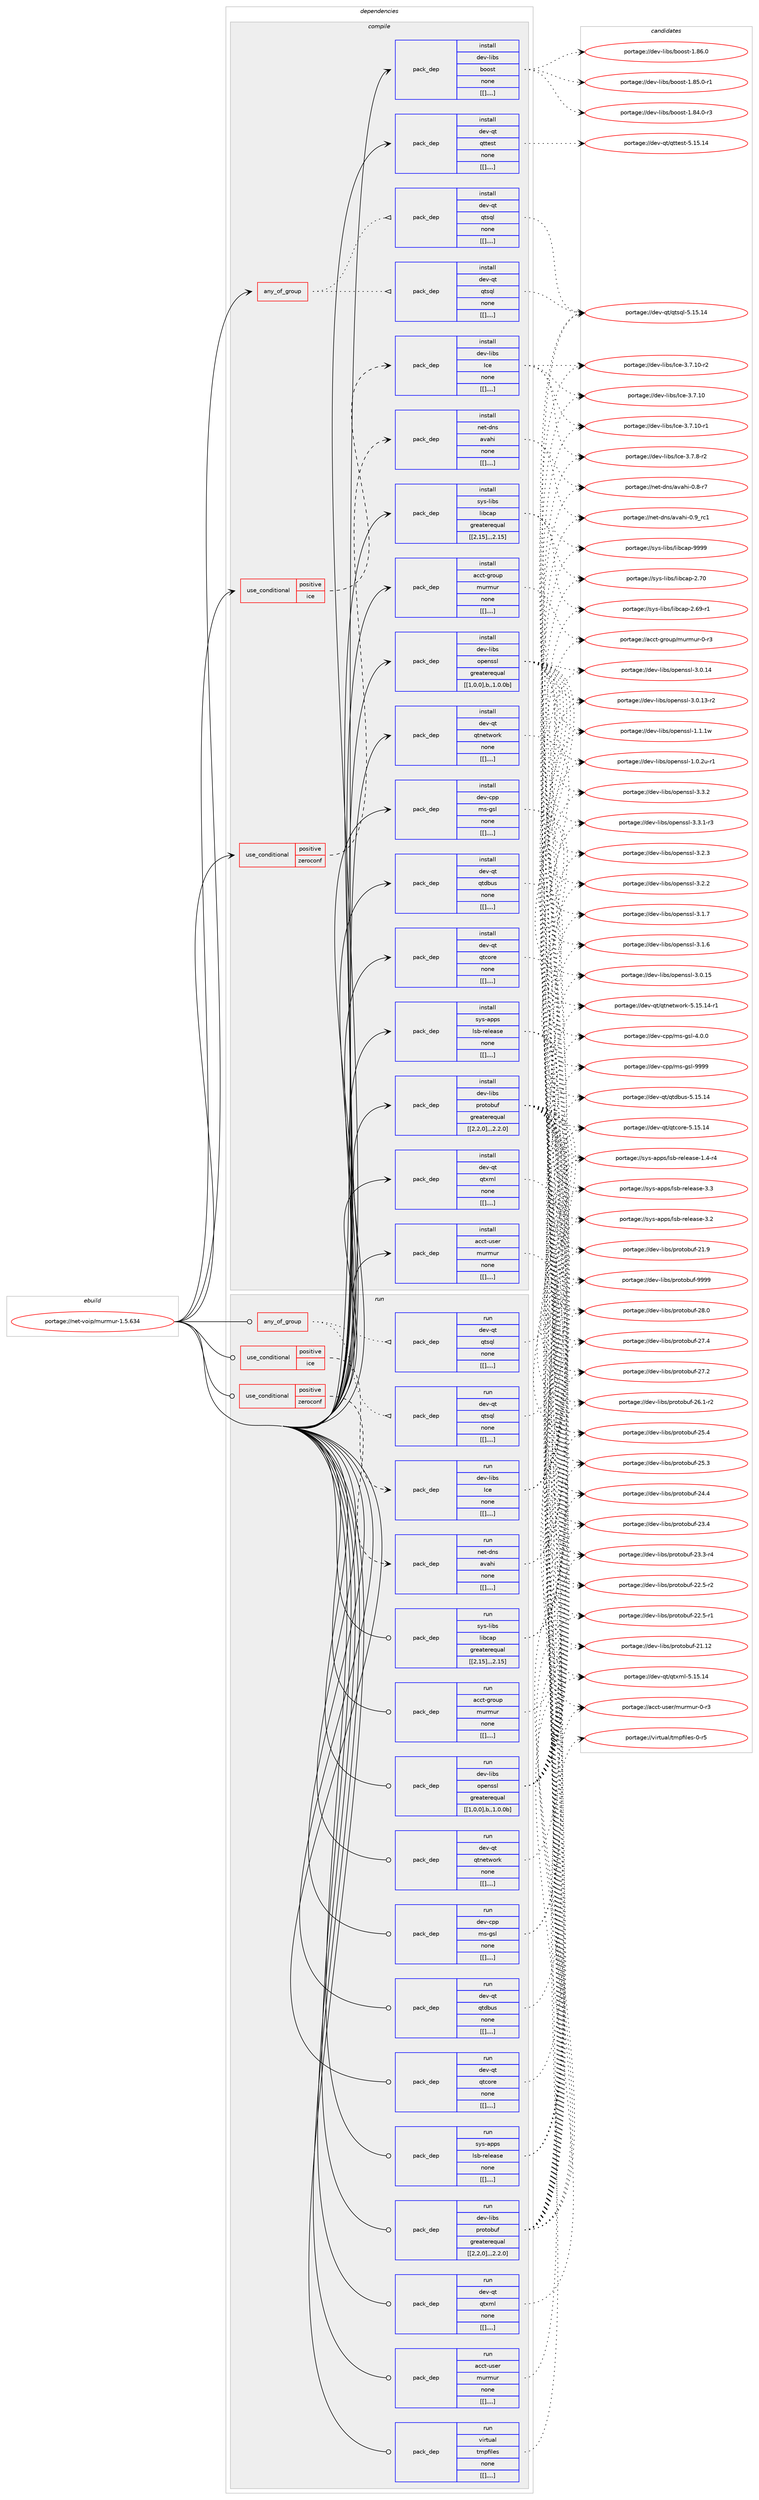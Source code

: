 digraph prolog {

# *************
# Graph options
# *************

newrank=true;
concentrate=true;
compound=true;
graph [rankdir=LR,fontname=Helvetica,fontsize=10,ranksep=1.5];#, ranksep=2.5, nodesep=0.2];
edge  [arrowhead=vee];
node  [fontname=Helvetica,fontsize=10];

# **********
# The ebuild
# **********

subgraph cluster_leftcol {
color=gray;
label=<<i>ebuild</i>>;
id [label="portage://net-voip/murmur-1.5.634", color=red, width=4, href="../net-voip/murmur-1.5.634.svg"];
}

# ****************
# The dependencies
# ****************

subgraph cluster_midcol {
color=gray;
label=<<i>dependencies</i>>;
subgraph cluster_compile {
fillcolor="#eeeeee";
style=filled;
label=<<i>compile</i>>;
subgraph any2627 {
dependency395162 [label=<<TABLE BORDER="0" CELLBORDER="1" CELLSPACING="0" CELLPADDING="4"><TR><TD CELLPADDING="10">any_of_group</TD></TR></TABLE>>, shape=none, color=red];subgraph pack286910 {
dependency395163 [label=<<TABLE BORDER="0" CELLBORDER="1" CELLSPACING="0" CELLPADDING="4" WIDTH="220"><TR><TD ROWSPAN="6" CELLPADDING="30">pack_dep</TD></TR><TR><TD WIDTH="110">install</TD></TR><TR><TD>dev-qt</TD></TR><TR><TD>qtsql</TD></TR><TR><TD>none</TD></TR><TR><TD>[[],,,,]</TD></TR></TABLE>>, shape=none, color=blue];
}
dependency395162:e -> dependency395163:w [weight=20,style="dotted",arrowhead="oinv"];
subgraph pack286911 {
dependency395164 [label=<<TABLE BORDER="0" CELLBORDER="1" CELLSPACING="0" CELLPADDING="4" WIDTH="220"><TR><TD ROWSPAN="6" CELLPADDING="30">pack_dep</TD></TR><TR><TD WIDTH="110">install</TD></TR><TR><TD>dev-qt</TD></TR><TR><TD>qtsql</TD></TR><TR><TD>none</TD></TR><TR><TD>[[],,,,]</TD></TR></TABLE>>, shape=none, color=blue];
}
dependency395162:e -> dependency395164:w [weight=20,style="dotted",arrowhead="oinv"];
}
id:e -> dependency395162:w [weight=20,style="solid",arrowhead="vee"];
subgraph cond105436 {
dependency395165 [label=<<TABLE BORDER="0" CELLBORDER="1" CELLSPACING="0" CELLPADDING="4"><TR><TD ROWSPAN="3" CELLPADDING="10">use_conditional</TD></TR><TR><TD>positive</TD></TR><TR><TD>ice</TD></TR></TABLE>>, shape=none, color=red];
subgraph pack286912 {
dependency395166 [label=<<TABLE BORDER="0" CELLBORDER="1" CELLSPACING="0" CELLPADDING="4" WIDTH="220"><TR><TD ROWSPAN="6" CELLPADDING="30">pack_dep</TD></TR><TR><TD WIDTH="110">install</TD></TR><TR><TD>dev-libs</TD></TR><TR><TD>Ice</TD></TR><TR><TD>none</TD></TR><TR><TD>[[],,,,]</TD></TR></TABLE>>, shape=none, color=blue];
}
dependency395165:e -> dependency395166:w [weight=20,style="dashed",arrowhead="vee"];
}
id:e -> dependency395165:w [weight=20,style="solid",arrowhead="vee"];
subgraph cond105437 {
dependency395167 [label=<<TABLE BORDER="0" CELLBORDER="1" CELLSPACING="0" CELLPADDING="4"><TR><TD ROWSPAN="3" CELLPADDING="10">use_conditional</TD></TR><TR><TD>positive</TD></TR><TR><TD>zeroconf</TD></TR></TABLE>>, shape=none, color=red];
subgraph pack286913 {
dependency395168 [label=<<TABLE BORDER="0" CELLBORDER="1" CELLSPACING="0" CELLPADDING="4" WIDTH="220"><TR><TD ROWSPAN="6" CELLPADDING="30">pack_dep</TD></TR><TR><TD WIDTH="110">install</TD></TR><TR><TD>net-dns</TD></TR><TR><TD>avahi</TD></TR><TR><TD>none</TD></TR><TR><TD>[[],,,,]</TD></TR></TABLE>>, shape=none, color=blue];
}
dependency395167:e -> dependency395168:w [weight=20,style="dashed",arrowhead="vee"];
}
id:e -> dependency395167:w [weight=20,style="solid",arrowhead="vee"];
subgraph pack286914 {
dependency395169 [label=<<TABLE BORDER="0" CELLBORDER="1" CELLSPACING="0" CELLPADDING="4" WIDTH="220"><TR><TD ROWSPAN="6" CELLPADDING="30">pack_dep</TD></TR><TR><TD WIDTH="110">install</TD></TR><TR><TD>acct-group</TD></TR><TR><TD>murmur</TD></TR><TR><TD>none</TD></TR><TR><TD>[[],,,,]</TD></TR></TABLE>>, shape=none, color=blue];
}
id:e -> dependency395169:w [weight=20,style="solid",arrowhead="vee"];
subgraph pack286915 {
dependency395170 [label=<<TABLE BORDER="0" CELLBORDER="1" CELLSPACING="0" CELLPADDING="4" WIDTH="220"><TR><TD ROWSPAN="6" CELLPADDING="30">pack_dep</TD></TR><TR><TD WIDTH="110">install</TD></TR><TR><TD>acct-user</TD></TR><TR><TD>murmur</TD></TR><TR><TD>none</TD></TR><TR><TD>[[],,,,]</TD></TR></TABLE>>, shape=none, color=blue];
}
id:e -> dependency395170:w [weight=20,style="solid",arrowhead="vee"];
subgraph pack286916 {
dependency395171 [label=<<TABLE BORDER="0" CELLBORDER="1" CELLSPACING="0" CELLPADDING="4" WIDTH="220"><TR><TD ROWSPAN="6" CELLPADDING="30">pack_dep</TD></TR><TR><TD WIDTH="110">install</TD></TR><TR><TD>dev-cpp</TD></TR><TR><TD>ms-gsl</TD></TR><TR><TD>none</TD></TR><TR><TD>[[],,,,]</TD></TR></TABLE>>, shape=none, color=blue];
}
id:e -> dependency395171:w [weight=20,style="solid",arrowhead="vee"];
subgraph pack286917 {
dependency395172 [label=<<TABLE BORDER="0" CELLBORDER="1" CELLSPACING="0" CELLPADDING="4" WIDTH="220"><TR><TD ROWSPAN="6" CELLPADDING="30">pack_dep</TD></TR><TR><TD WIDTH="110">install</TD></TR><TR><TD>dev-libs</TD></TR><TR><TD>boost</TD></TR><TR><TD>none</TD></TR><TR><TD>[[],,,,]</TD></TR></TABLE>>, shape=none, color=blue];
}
id:e -> dependency395172:w [weight=20,style="solid",arrowhead="vee"];
subgraph pack286918 {
dependency395173 [label=<<TABLE BORDER="0" CELLBORDER="1" CELLSPACING="0" CELLPADDING="4" WIDTH="220"><TR><TD ROWSPAN="6" CELLPADDING="30">pack_dep</TD></TR><TR><TD WIDTH="110">install</TD></TR><TR><TD>dev-libs</TD></TR><TR><TD>openssl</TD></TR><TR><TD>greaterequal</TD></TR><TR><TD>[[1,0,0],b,,1.0.0b]</TD></TR></TABLE>>, shape=none, color=blue];
}
id:e -> dependency395173:w [weight=20,style="solid",arrowhead="vee"];
subgraph pack286919 {
dependency395174 [label=<<TABLE BORDER="0" CELLBORDER="1" CELLSPACING="0" CELLPADDING="4" WIDTH="220"><TR><TD ROWSPAN="6" CELLPADDING="30">pack_dep</TD></TR><TR><TD WIDTH="110">install</TD></TR><TR><TD>dev-libs</TD></TR><TR><TD>protobuf</TD></TR><TR><TD>greaterequal</TD></TR><TR><TD>[[2,2,0],,,2.2.0]</TD></TR></TABLE>>, shape=none, color=blue];
}
id:e -> dependency395174:w [weight=20,style="solid",arrowhead="vee"];
subgraph pack286920 {
dependency395175 [label=<<TABLE BORDER="0" CELLBORDER="1" CELLSPACING="0" CELLPADDING="4" WIDTH="220"><TR><TD ROWSPAN="6" CELLPADDING="30">pack_dep</TD></TR><TR><TD WIDTH="110">install</TD></TR><TR><TD>dev-qt</TD></TR><TR><TD>qtcore</TD></TR><TR><TD>none</TD></TR><TR><TD>[[],,,,]</TD></TR></TABLE>>, shape=none, color=blue];
}
id:e -> dependency395175:w [weight=20,style="solid",arrowhead="vee"];
subgraph pack286921 {
dependency395176 [label=<<TABLE BORDER="0" CELLBORDER="1" CELLSPACING="0" CELLPADDING="4" WIDTH="220"><TR><TD ROWSPAN="6" CELLPADDING="30">pack_dep</TD></TR><TR><TD WIDTH="110">install</TD></TR><TR><TD>dev-qt</TD></TR><TR><TD>qtdbus</TD></TR><TR><TD>none</TD></TR><TR><TD>[[],,,,]</TD></TR></TABLE>>, shape=none, color=blue];
}
id:e -> dependency395176:w [weight=20,style="solid",arrowhead="vee"];
subgraph pack286922 {
dependency395177 [label=<<TABLE BORDER="0" CELLBORDER="1" CELLSPACING="0" CELLPADDING="4" WIDTH="220"><TR><TD ROWSPAN="6" CELLPADDING="30">pack_dep</TD></TR><TR><TD WIDTH="110">install</TD></TR><TR><TD>dev-qt</TD></TR><TR><TD>qtnetwork</TD></TR><TR><TD>none</TD></TR><TR><TD>[[],,,,]</TD></TR></TABLE>>, shape=none, color=blue];
}
id:e -> dependency395177:w [weight=20,style="solid",arrowhead="vee"];
subgraph pack286923 {
dependency395178 [label=<<TABLE BORDER="0" CELLBORDER="1" CELLSPACING="0" CELLPADDING="4" WIDTH="220"><TR><TD ROWSPAN="6" CELLPADDING="30">pack_dep</TD></TR><TR><TD WIDTH="110">install</TD></TR><TR><TD>dev-qt</TD></TR><TR><TD>qttest</TD></TR><TR><TD>none</TD></TR><TR><TD>[[],,,,]</TD></TR></TABLE>>, shape=none, color=blue];
}
id:e -> dependency395178:w [weight=20,style="solid",arrowhead="vee"];
subgraph pack286924 {
dependency395179 [label=<<TABLE BORDER="0" CELLBORDER="1" CELLSPACING="0" CELLPADDING="4" WIDTH="220"><TR><TD ROWSPAN="6" CELLPADDING="30">pack_dep</TD></TR><TR><TD WIDTH="110">install</TD></TR><TR><TD>dev-qt</TD></TR><TR><TD>qtxml</TD></TR><TR><TD>none</TD></TR><TR><TD>[[],,,,]</TD></TR></TABLE>>, shape=none, color=blue];
}
id:e -> dependency395179:w [weight=20,style="solid",arrowhead="vee"];
subgraph pack286925 {
dependency395180 [label=<<TABLE BORDER="0" CELLBORDER="1" CELLSPACING="0" CELLPADDING="4" WIDTH="220"><TR><TD ROWSPAN="6" CELLPADDING="30">pack_dep</TD></TR><TR><TD WIDTH="110">install</TD></TR><TR><TD>sys-apps</TD></TR><TR><TD>lsb-release</TD></TR><TR><TD>none</TD></TR><TR><TD>[[],,,,]</TD></TR></TABLE>>, shape=none, color=blue];
}
id:e -> dependency395180:w [weight=20,style="solid",arrowhead="vee"];
subgraph pack286926 {
dependency395181 [label=<<TABLE BORDER="0" CELLBORDER="1" CELLSPACING="0" CELLPADDING="4" WIDTH="220"><TR><TD ROWSPAN="6" CELLPADDING="30">pack_dep</TD></TR><TR><TD WIDTH="110">install</TD></TR><TR><TD>sys-libs</TD></TR><TR><TD>libcap</TD></TR><TR><TD>greaterequal</TD></TR><TR><TD>[[2,15],,,2.15]</TD></TR></TABLE>>, shape=none, color=blue];
}
id:e -> dependency395181:w [weight=20,style="solid",arrowhead="vee"];
}
subgraph cluster_compileandrun {
fillcolor="#eeeeee";
style=filled;
label=<<i>compile and run</i>>;
}
subgraph cluster_run {
fillcolor="#eeeeee";
style=filled;
label=<<i>run</i>>;
subgraph any2628 {
dependency395182 [label=<<TABLE BORDER="0" CELLBORDER="1" CELLSPACING="0" CELLPADDING="4"><TR><TD CELLPADDING="10">any_of_group</TD></TR></TABLE>>, shape=none, color=red];subgraph pack286927 {
dependency395183 [label=<<TABLE BORDER="0" CELLBORDER="1" CELLSPACING="0" CELLPADDING="4" WIDTH="220"><TR><TD ROWSPAN="6" CELLPADDING="30">pack_dep</TD></TR><TR><TD WIDTH="110">run</TD></TR><TR><TD>dev-qt</TD></TR><TR><TD>qtsql</TD></TR><TR><TD>none</TD></TR><TR><TD>[[],,,,]</TD></TR></TABLE>>, shape=none, color=blue];
}
dependency395182:e -> dependency395183:w [weight=20,style="dotted",arrowhead="oinv"];
subgraph pack286928 {
dependency395184 [label=<<TABLE BORDER="0" CELLBORDER="1" CELLSPACING="0" CELLPADDING="4" WIDTH="220"><TR><TD ROWSPAN="6" CELLPADDING="30">pack_dep</TD></TR><TR><TD WIDTH="110">run</TD></TR><TR><TD>dev-qt</TD></TR><TR><TD>qtsql</TD></TR><TR><TD>none</TD></TR><TR><TD>[[],,,,]</TD></TR></TABLE>>, shape=none, color=blue];
}
dependency395182:e -> dependency395184:w [weight=20,style="dotted",arrowhead="oinv"];
}
id:e -> dependency395182:w [weight=20,style="solid",arrowhead="odot"];
subgraph cond105438 {
dependency395185 [label=<<TABLE BORDER="0" CELLBORDER="1" CELLSPACING="0" CELLPADDING="4"><TR><TD ROWSPAN="3" CELLPADDING="10">use_conditional</TD></TR><TR><TD>positive</TD></TR><TR><TD>ice</TD></TR></TABLE>>, shape=none, color=red];
subgraph pack286929 {
dependency395186 [label=<<TABLE BORDER="0" CELLBORDER="1" CELLSPACING="0" CELLPADDING="4" WIDTH="220"><TR><TD ROWSPAN="6" CELLPADDING="30">pack_dep</TD></TR><TR><TD WIDTH="110">run</TD></TR><TR><TD>dev-libs</TD></TR><TR><TD>Ice</TD></TR><TR><TD>none</TD></TR><TR><TD>[[],,,,]</TD></TR></TABLE>>, shape=none, color=blue];
}
dependency395185:e -> dependency395186:w [weight=20,style="dashed",arrowhead="vee"];
}
id:e -> dependency395185:w [weight=20,style="solid",arrowhead="odot"];
subgraph cond105439 {
dependency395187 [label=<<TABLE BORDER="0" CELLBORDER="1" CELLSPACING="0" CELLPADDING="4"><TR><TD ROWSPAN="3" CELLPADDING="10">use_conditional</TD></TR><TR><TD>positive</TD></TR><TR><TD>zeroconf</TD></TR></TABLE>>, shape=none, color=red];
subgraph pack286930 {
dependency395188 [label=<<TABLE BORDER="0" CELLBORDER="1" CELLSPACING="0" CELLPADDING="4" WIDTH="220"><TR><TD ROWSPAN="6" CELLPADDING="30">pack_dep</TD></TR><TR><TD WIDTH="110">run</TD></TR><TR><TD>net-dns</TD></TR><TR><TD>avahi</TD></TR><TR><TD>none</TD></TR><TR><TD>[[],,,,]</TD></TR></TABLE>>, shape=none, color=blue];
}
dependency395187:e -> dependency395188:w [weight=20,style="dashed",arrowhead="vee"];
}
id:e -> dependency395187:w [weight=20,style="solid",arrowhead="odot"];
subgraph pack286931 {
dependency395189 [label=<<TABLE BORDER="0" CELLBORDER="1" CELLSPACING="0" CELLPADDING="4" WIDTH="220"><TR><TD ROWSPAN="6" CELLPADDING="30">pack_dep</TD></TR><TR><TD WIDTH="110">run</TD></TR><TR><TD>acct-group</TD></TR><TR><TD>murmur</TD></TR><TR><TD>none</TD></TR><TR><TD>[[],,,,]</TD></TR></TABLE>>, shape=none, color=blue];
}
id:e -> dependency395189:w [weight=20,style="solid",arrowhead="odot"];
subgraph pack286932 {
dependency395190 [label=<<TABLE BORDER="0" CELLBORDER="1" CELLSPACING="0" CELLPADDING="4" WIDTH="220"><TR><TD ROWSPAN="6" CELLPADDING="30">pack_dep</TD></TR><TR><TD WIDTH="110">run</TD></TR><TR><TD>acct-user</TD></TR><TR><TD>murmur</TD></TR><TR><TD>none</TD></TR><TR><TD>[[],,,,]</TD></TR></TABLE>>, shape=none, color=blue];
}
id:e -> dependency395190:w [weight=20,style="solid",arrowhead="odot"];
subgraph pack286933 {
dependency395191 [label=<<TABLE BORDER="0" CELLBORDER="1" CELLSPACING="0" CELLPADDING="4" WIDTH="220"><TR><TD ROWSPAN="6" CELLPADDING="30">pack_dep</TD></TR><TR><TD WIDTH="110">run</TD></TR><TR><TD>dev-cpp</TD></TR><TR><TD>ms-gsl</TD></TR><TR><TD>none</TD></TR><TR><TD>[[],,,,]</TD></TR></TABLE>>, shape=none, color=blue];
}
id:e -> dependency395191:w [weight=20,style="solid",arrowhead="odot"];
subgraph pack286934 {
dependency395192 [label=<<TABLE BORDER="0" CELLBORDER="1" CELLSPACING="0" CELLPADDING="4" WIDTH="220"><TR><TD ROWSPAN="6" CELLPADDING="30">pack_dep</TD></TR><TR><TD WIDTH="110">run</TD></TR><TR><TD>dev-libs</TD></TR><TR><TD>openssl</TD></TR><TR><TD>greaterequal</TD></TR><TR><TD>[[1,0,0],b,,1.0.0b]</TD></TR></TABLE>>, shape=none, color=blue];
}
id:e -> dependency395192:w [weight=20,style="solid",arrowhead="odot"];
subgraph pack286935 {
dependency395193 [label=<<TABLE BORDER="0" CELLBORDER="1" CELLSPACING="0" CELLPADDING="4" WIDTH="220"><TR><TD ROWSPAN="6" CELLPADDING="30">pack_dep</TD></TR><TR><TD WIDTH="110">run</TD></TR><TR><TD>dev-libs</TD></TR><TR><TD>protobuf</TD></TR><TR><TD>greaterequal</TD></TR><TR><TD>[[2,2,0],,,2.2.0]</TD></TR></TABLE>>, shape=none, color=blue];
}
id:e -> dependency395193:w [weight=20,style="solid",arrowhead="odot"];
subgraph pack286936 {
dependency395194 [label=<<TABLE BORDER="0" CELLBORDER="1" CELLSPACING="0" CELLPADDING="4" WIDTH="220"><TR><TD ROWSPAN="6" CELLPADDING="30">pack_dep</TD></TR><TR><TD WIDTH="110">run</TD></TR><TR><TD>dev-qt</TD></TR><TR><TD>qtcore</TD></TR><TR><TD>none</TD></TR><TR><TD>[[],,,,]</TD></TR></TABLE>>, shape=none, color=blue];
}
id:e -> dependency395194:w [weight=20,style="solid",arrowhead="odot"];
subgraph pack286937 {
dependency395195 [label=<<TABLE BORDER="0" CELLBORDER="1" CELLSPACING="0" CELLPADDING="4" WIDTH="220"><TR><TD ROWSPAN="6" CELLPADDING="30">pack_dep</TD></TR><TR><TD WIDTH="110">run</TD></TR><TR><TD>dev-qt</TD></TR><TR><TD>qtdbus</TD></TR><TR><TD>none</TD></TR><TR><TD>[[],,,,]</TD></TR></TABLE>>, shape=none, color=blue];
}
id:e -> dependency395195:w [weight=20,style="solid",arrowhead="odot"];
subgraph pack286938 {
dependency395196 [label=<<TABLE BORDER="0" CELLBORDER="1" CELLSPACING="0" CELLPADDING="4" WIDTH="220"><TR><TD ROWSPAN="6" CELLPADDING="30">pack_dep</TD></TR><TR><TD WIDTH="110">run</TD></TR><TR><TD>dev-qt</TD></TR><TR><TD>qtnetwork</TD></TR><TR><TD>none</TD></TR><TR><TD>[[],,,,]</TD></TR></TABLE>>, shape=none, color=blue];
}
id:e -> dependency395196:w [weight=20,style="solid",arrowhead="odot"];
subgraph pack286939 {
dependency395197 [label=<<TABLE BORDER="0" CELLBORDER="1" CELLSPACING="0" CELLPADDING="4" WIDTH="220"><TR><TD ROWSPAN="6" CELLPADDING="30">pack_dep</TD></TR><TR><TD WIDTH="110">run</TD></TR><TR><TD>dev-qt</TD></TR><TR><TD>qtxml</TD></TR><TR><TD>none</TD></TR><TR><TD>[[],,,,]</TD></TR></TABLE>>, shape=none, color=blue];
}
id:e -> dependency395197:w [weight=20,style="solid",arrowhead="odot"];
subgraph pack286940 {
dependency395198 [label=<<TABLE BORDER="0" CELLBORDER="1" CELLSPACING="0" CELLPADDING="4" WIDTH="220"><TR><TD ROWSPAN="6" CELLPADDING="30">pack_dep</TD></TR><TR><TD WIDTH="110">run</TD></TR><TR><TD>sys-apps</TD></TR><TR><TD>lsb-release</TD></TR><TR><TD>none</TD></TR><TR><TD>[[],,,,]</TD></TR></TABLE>>, shape=none, color=blue];
}
id:e -> dependency395198:w [weight=20,style="solid",arrowhead="odot"];
subgraph pack286941 {
dependency395199 [label=<<TABLE BORDER="0" CELLBORDER="1" CELLSPACING="0" CELLPADDING="4" WIDTH="220"><TR><TD ROWSPAN="6" CELLPADDING="30">pack_dep</TD></TR><TR><TD WIDTH="110">run</TD></TR><TR><TD>sys-libs</TD></TR><TR><TD>libcap</TD></TR><TR><TD>greaterequal</TD></TR><TR><TD>[[2,15],,,2.15]</TD></TR></TABLE>>, shape=none, color=blue];
}
id:e -> dependency395199:w [weight=20,style="solid",arrowhead="odot"];
subgraph pack286942 {
dependency395200 [label=<<TABLE BORDER="0" CELLBORDER="1" CELLSPACING="0" CELLPADDING="4" WIDTH="220"><TR><TD ROWSPAN="6" CELLPADDING="30">pack_dep</TD></TR><TR><TD WIDTH="110">run</TD></TR><TR><TD>virtual</TD></TR><TR><TD>tmpfiles</TD></TR><TR><TD>none</TD></TR><TR><TD>[[],,,,]</TD></TR></TABLE>>, shape=none, color=blue];
}
id:e -> dependency395200:w [weight=20,style="solid",arrowhead="odot"];
}
}

# **************
# The candidates
# **************

subgraph cluster_choices {
rank=same;
color=gray;
label=<<i>candidates</i>>;

subgraph choice286910 {
color=black;
nodesep=1;
choice10010111845113116471131161151131084553464953464952 [label="portage://dev-qt/qtsql-5.15.14", color=red, width=4,href="../dev-qt/qtsql-5.15.14.svg"];
dependency395163:e -> choice10010111845113116471131161151131084553464953464952:w [style=dotted,weight="100"];
}
subgraph choice286911 {
color=black;
nodesep=1;
choice10010111845113116471131161151131084553464953464952 [label="portage://dev-qt/qtsql-5.15.14", color=red, width=4,href="../dev-qt/qtsql-5.15.14.svg"];
dependency395164:e -> choice10010111845113116471131161151131084553464953464952:w [style=dotted,weight="100"];
}
subgraph choice286912 {
color=black;
nodesep=1;
choice1001011184510810598115477399101455146554649484511450 [label="portage://dev-libs/Ice-3.7.10-r2", color=red, width=4,href="../dev-libs/Ice-3.7.10-r2.svg"];
choice1001011184510810598115477399101455146554649484511449 [label="portage://dev-libs/Ice-3.7.10-r1", color=red, width=4,href="../dev-libs/Ice-3.7.10-r1.svg"];
choice100101118451081059811547739910145514655464948 [label="portage://dev-libs/Ice-3.7.10", color=red, width=4,href="../dev-libs/Ice-3.7.10.svg"];
choice10010111845108105981154773991014551465546564511450 [label="portage://dev-libs/Ice-3.7.8-r2", color=red, width=4,href="../dev-libs/Ice-3.7.8-r2.svg"];
dependency395166:e -> choice1001011184510810598115477399101455146554649484511450:w [style=dotted,weight="100"];
dependency395166:e -> choice1001011184510810598115477399101455146554649484511449:w [style=dotted,weight="100"];
dependency395166:e -> choice100101118451081059811547739910145514655464948:w [style=dotted,weight="100"];
dependency395166:e -> choice10010111845108105981154773991014551465546564511450:w [style=dotted,weight="100"];
}
subgraph choice286913 {
color=black;
nodesep=1;
choice1101011164510011011547971189710410545484657951149949 [label="portage://net-dns/avahi-0.9_rc1", color=red, width=4,href="../net-dns/avahi-0.9_rc1.svg"];
choice11010111645100110115479711897104105454846564511455 [label="portage://net-dns/avahi-0.8-r7", color=red, width=4,href="../net-dns/avahi-0.8-r7.svg"];
dependency395168:e -> choice1101011164510011011547971189710410545484657951149949:w [style=dotted,weight="100"];
dependency395168:e -> choice11010111645100110115479711897104105454846564511455:w [style=dotted,weight="100"];
}
subgraph choice286914 {
color=black;
nodesep=1;
choice979999116451031141111171124710911711410911711445484511451 [label="portage://acct-group/murmur-0-r3", color=red, width=4,href="../acct-group/murmur-0-r3.svg"];
dependency395169:e -> choice979999116451031141111171124710911711410911711445484511451:w [style=dotted,weight="100"];
}
subgraph choice286915 {
color=black;
nodesep=1;
choice979999116451171151011144710911711410911711445484511451 [label="portage://acct-user/murmur-0-r3", color=red, width=4,href="../acct-user/murmur-0-r3.svg"];
dependency395170:e -> choice979999116451171151011144710911711410911711445484511451:w [style=dotted,weight="100"];
}
subgraph choice286916 {
color=black;
nodesep=1;
choice100101118459911211247109115451031151084557575757 [label="portage://dev-cpp/ms-gsl-9999", color=red, width=4,href="../dev-cpp/ms-gsl-9999.svg"];
choice10010111845991121124710911545103115108455246484648 [label="portage://dev-cpp/ms-gsl-4.0.0", color=red, width=4,href="../dev-cpp/ms-gsl-4.0.0.svg"];
dependency395171:e -> choice100101118459911211247109115451031151084557575757:w [style=dotted,weight="100"];
dependency395171:e -> choice10010111845991121124710911545103115108455246484648:w [style=dotted,weight="100"];
}
subgraph choice286917 {
color=black;
nodesep=1;
choice1001011184510810598115479811111111511645494656544648 [label="portage://dev-libs/boost-1.86.0", color=red, width=4,href="../dev-libs/boost-1.86.0.svg"];
choice10010111845108105981154798111111115116454946565346484511449 [label="portage://dev-libs/boost-1.85.0-r1", color=red, width=4,href="../dev-libs/boost-1.85.0-r1.svg"];
choice10010111845108105981154798111111115116454946565246484511451 [label="portage://dev-libs/boost-1.84.0-r3", color=red, width=4,href="../dev-libs/boost-1.84.0-r3.svg"];
dependency395172:e -> choice1001011184510810598115479811111111511645494656544648:w [style=dotted,weight="100"];
dependency395172:e -> choice10010111845108105981154798111111115116454946565346484511449:w [style=dotted,weight="100"];
dependency395172:e -> choice10010111845108105981154798111111115116454946565246484511451:w [style=dotted,weight="100"];
}
subgraph choice286918 {
color=black;
nodesep=1;
choice100101118451081059811547111112101110115115108455146514650 [label="portage://dev-libs/openssl-3.3.2", color=red, width=4,href="../dev-libs/openssl-3.3.2.svg"];
choice1001011184510810598115471111121011101151151084551465146494511451 [label="portage://dev-libs/openssl-3.3.1-r3", color=red, width=4,href="../dev-libs/openssl-3.3.1-r3.svg"];
choice100101118451081059811547111112101110115115108455146504651 [label="portage://dev-libs/openssl-3.2.3", color=red, width=4,href="../dev-libs/openssl-3.2.3.svg"];
choice100101118451081059811547111112101110115115108455146504650 [label="portage://dev-libs/openssl-3.2.2", color=red, width=4,href="../dev-libs/openssl-3.2.2.svg"];
choice100101118451081059811547111112101110115115108455146494655 [label="portage://dev-libs/openssl-3.1.7", color=red, width=4,href="../dev-libs/openssl-3.1.7.svg"];
choice100101118451081059811547111112101110115115108455146494654 [label="portage://dev-libs/openssl-3.1.6", color=red, width=4,href="../dev-libs/openssl-3.1.6.svg"];
choice10010111845108105981154711111210111011511510845514648464953 [label="portage://dev-libs/openssl-3.0.15", color=red, width=4,href="../dev-libs/openssl-3.0.15.svg"];
choice10010111845108105981154711111210111011511510845514648464952 [label="portage://dev-libs/openssl-3.0.14", color=red, width=4,href="../dev-libs/openssl-3.0.14.svg"];
choice100101118451081059811547111112101110115115108455146484649514511450 [label="portage://dev-libs/openssl-3.0.13-r2", color=red, width=4,href="../dev-libs/openssl-3.0.13-r2.svg"];
choice100101118451081059811547111112101110115115108454946494649119 [label="portage://dev-libs/openssl-1.1.1w", color=red, width=4,href="../dev-libs/openssl-1.1.1w.svg"];
choice1001011184510810598115471111121011101151151084549464846501174511449 [label="portage://dev-libs/openssl-1.0.2u-r1", color=red, width=4,href="../dev-libs/openssl-1.0.2u-r1.svg"];
dependency395173:e -> choice100101118451081059811547111112101110115115108455146514650:w [style=dotted,weight="100"];
dependency395173:e -> choice1001011184510810598115471111121011101151151084551465146494511451:w [style=dotted,weight="100"];
dependency395173:e -> choice100101118451081059811547111112101110115115108455146504651:w [style=dotted,weight="100"];
dependency395173:e -> choice100101118451081059811547111112101110115115108455146504650:w [style=dotted,weight="100"];
dependency395173:e -> choice100101118451081059811547111112101110115115108455146494655:w [style=dotted,weight="100"];
dependency395173:e -> choice100101118451081059811547111112101110115115108455146494654:w [style=dotted,weight="100"];
dependency395173:e -> choice10010111845108105981154711111210111011511510845514648464953:w [style=dotted,weight="100"];
dependency395173:e -> choice10010111845108105981154711111210111011511510845514648464952:w [style=dotted,weight="100"];
dependency395173:e -> choice100101118451081059811547111112101110115115108455146484649514511450:w [style=dotted,weight="100"];
dependency395173:e -> choice100101118451081059811547111112101110115115108454946494649119:w [style=dotted,weight="100"];
dependency395173:e -> choice1001011184510810598115471111121011101151151084549464846501174511449:w [style=dotted,weight="100"];
}
subgraph choice286919 {
color=black;
nodesep=1;
choice100101118451081059811547112114111116111981171024557575757 [label="portage://dev-libs/protobuf-9999", color=red, width=4,href="../dev-libs/protobuf-9999.svg"];
choice100101118451081059811547112114111116111981171024550564648 [label="portage://dev-libs/protobuf-28.0", color=red, width=4,href="../dev-libs/protobuf-28.0.svg"];
choice100101118451081059811547112114111116111981171024550554652 [label="portage://dev-libs/protobuf-27.4", color=red, width=4,href="../dev-libs/protobuf-27.4.svg"];
choice100101118451081059811547112114111116111981171024550554650 [label="portage://dev-libs/protobuf-27.2", color=red, width=4,href="../dev-libs/protobuf-27.2.svg"];
choice1001011184510810598115471121141111161119811710245505446494511450 [label="portage://dev-libs/protobuf-26.1-r2", color=red, width=4,href="../dev-libs/protobuf-26.1-r2.svg"];
choice100101118451081059811547112114111116111981171024550534652 [label="portage://dev-libs/protobuf-25.4", color=red, width=4,href="../dev-libs/protobuf-25.4.svg"];
choice100101118451081059811547112114111116111981171024550534651 [label="portage://dev-libs/protobuf-25.3", color=red, width=4,href="../dev-libs/protobuf-25.3.svg"];
choice100101118451081059811547112114111116111981171024550524652 [label="portage://dev-libs/protobuf-24.4", color=red, width=4,href="../dev-libs/protobuf-24.4.svg"];
choice100101118451081059811547112114111116111981171024550514652 [label="portage://dev-libs/protobuf-23.4", color=red, width=4,href="../dev-libs/protobuf-23.4.svg"];
choice1001011184510810598115471121141111161119811710245505146514511452 [label="portage://dev-libs/protobuf-23.3-r4", color=red, width=4,href="../dev-libs/protobuf-23.3-r4.svg"];
choice1001011184510810598115471121141111161119811710245505046534511450 [label="portage://dev-libs/protobuf-22.5-r2", color=red, width=4,href="../dev-libs/protobuf-22.5-r2.svg"];
choice1001011184510810598115471121141111161119811710245505046534511449 [label="portage://dev-libs/protobuf-22.5-r1", color=red, width=4,href="../dev-libs/protobuf-22.5-r1.svg"];
choice10010111845108105981154711211411111611198117102455049464950 [label="portage://dev-libs/protobuf-21.12", color=red, width=4,href="../dev-libs/protobuf-21.12.svg"];
choice100101118451081059811547112114111116111981171024550494657 [label="portage://dev-libs/protobuf-21.9", color=red, width=4,href="../dev-libs/protobuf-21.9.svg"];
dependency395174:e -> choice100101118451081059811547112114111116111981171024557575757:w [style=dotted,weight="100"];
dependency395174:e -> choice100101118451081059811547112114111116111981171024550564648:w [style=dotted,weight="100"];
dependency395174:e -> choice100101118451081059811547112114111116111981171024550554652:w [style=dotted,weight="100"];
dependency395174:e -> choice100101118451081059811547112114111116111981171024550554650:w [style=dotted,weight="100"];
dependency395174:e -> choice1001011184510810598115471121141111161119811710245505446494511450:w [style=dotted,weight="100"];
dependency395174:e -> choice100101118451081059811547112114111116111981171024550534652:w [style=dotted,weight="100"];
dependency395174:e -> choice100101118451081059811547112114111116111981171024550534651:w [style=dotted,weight="100"];
dependency395174:e -> choice100101118451081059811547112114111116111981171024550524652:w [style=dotted,weight="100"];
dependency395174:e -> choice100101118451081059811547112114111116111981171024550514652:w [style=dotted,weight="100"];
dependency395174:e -> choice1001011184510810598115471121141111161119811710245505146514511452:w [style=dotted,weight="100"];
dependency395174:e -> choice1001011184510810598115471121141111161119811710245505046534511450:w [style=dotted,weight="100"];
dependency395174:e -> choice1001011184510810598115471121141111161119811710245505046534511449:w [style=dotted,weight="100"];
dependency395174:e -> choice10010111845108105981154711211411111611198117102455049464950:w [style=dotted,weight="100"];
dependency395174:e -> choice100101118451081059811547112114111116111981171024550494657:w [style=dotted,weight="100"];
}
subgraph choice286920 {
color=black;
nodesep=1;
choice1001011184511311647113116991111141014553464953464952 [label="portage://dev-qt/qtcore-5.15.14", color=red, width=4,href="../dev-qt/qtcore-5.15.14.svg"];
dependency395175:e -> choice1001011184511311647113116991111141014553464953464952:w [style=dotted,weight="100"];
}
subgraph choice286921 {
color=black;
nodesep=1;
choice1001011184511311647113116100981171154553464953464952 [label="portage://dev-qt/qtdbus-5.15.14", color=red, width=4,href="../dev-qt/qtdbus-5.15.14.svg"];
dependency395176:e -> choice1001011184511311647113116100981171154553464953464952:w [style=dotted,weight="100"];
}
subgraph choice286922 {
color=black;
nodesep=1;
choice100101118451131164711311611010111611911111410745534649534649524511449 [label="portage://dev-qt/qtnetwork-5.15.14-r1", color=red, width=4,href="../dev-qt/qtnetwork-5.15.14-r1.svg"];
dependency395177:e -> choice100101118451131164711311611010111611911111410745534649534649524511449:w [style=dotted,weight="100"];
}
subgraph choice286923 {
color=black;
nodesep=1;
choice10010111845113116471131161161011151164553464953464952 [label="portage://dev-qt/qttest-5.15.14", color=red, width=4,href="../dev-qt/qttest-5.15.14.svg"];
dependency395178:e -> choice10010111845113116471131161161011151164553464953464952:w [style=dotted,weight="100"];
}
subgraph choice286924 {
color=black;
nodesep=1;
choice10010111845113116471131161201091084553464953464952 [label="portage://dev-qt/qtxml-5.15.14", color=red, width=4,href="../dev-qt/qtxml-5.15.14.svg"];
dependency395179:e -> choice10010111845113116471131161201091084553464953464952:w [style=dotted,weight="100"];
}
subgraph choice286925 {
color=black;
nodesep=1;
choice11512111545971121121154710811598451141011081019711510145514651 [label="portage://sys-apps/lsb-release-3.3", color=red, width=4,href="../sys-apps/lsb-release-3.3.svg"];
choice11512111545971121121154710811598451141011081019711510145514650 [label="portage://sys-apps/lsb-release-3.2", color=red, width=4,href="../sys-apps/lsb-release-3.2.svg"];
choice115121115459711211211547108115984511410110810197115101454946524511452 [label="portage://sys-apps/lsb-release-1.4-r4", color=red, width=4,href="../sys-apps/lsb-release-1.4-r4.svg"];
dependency395180:e -> choice11512111545971121121154710811598451141011081019711510145514651:w [style=dotted,weight="100"];
dependency395180:e -> choice11512111545971121121154710811598451141011081019711510145514650:w [style=dotted,weight="100"];
dependency395180:e -> choice115121115459711211211547108115984511410110810197115101454946524511452:w [style=dotted,weight="100"];
}
subgraph choice286926 {
color=black;
nodesep=1;
choice1151211154510810598115471081059899971124557575757 [label="portage://sys-libs/libcap-9999", color=red, width=4,href="../sys-libs/libcap-9999.svg"];
choice1151211154510810598115471081059899971124550465548 [label="portage://sys-libs/libcap-2.70", color=red, width=4,href="../sys-libs/libcap-2.70.svg"];
choice11512111545108105981154710810598999711245504654574511449 [label="portage://sys-libs/libcap-2.69-r1", color=red, width=4,href="../sys-libs/libcap-2.69-r1.svg"];
dependency395181:e -> choice1151211154510810598115471081059899971124557575757:w [style=dotted,weight="100"];
dependency395181:e -> choice1151211154510810598115471081059899971124550465548:w [style=dotted,weight="100"];
dependency395181:e -> choice11512111545108105981154710810598999711245504654574511449:w [style=dotted,weight="100"];
}
subgraph choice286927 {
color=black;
nodesep=1;
choice10010111845113116471131161151131084553464953464952 [label="portage://dev-qt/qtsql-5.15.14", color=red, width=4,href="../dev-qt/qtsql-5.15.14.svg"];
dependency395183:e -> choice10010111845113116471131161151131084553464953464952:w [style=dotted,weight="100"];
}
subgraph choice286928 {
color=black;
nodesep=1;
choice10010111845113116471131161151131084553464953464952 [label="portage://dev-qt/qtsql-5.15.14", color=red, width=4,href="../dev-qt/qtsql-5.15.14.svg"];
dependency395184:e -> choice10010111845113116471131161151131084553464953464952:w [style=dotted,weight="100"];
}
subgraph choice286929 {
color=black;
nodesep=1;
choice1001011184510810598115477399101455146554649484511450 [label="portage://dev-libs/Ice-3.7.10-r2", color=red, width=4,href="../dev-libs/Ice-3.7.10-r2.svg"];
choice1001011184510810598115477399101455146554649484511449 [label="portage://dev-libs/Ice-3.7.10-r1", color=red, width=4,href="../dev-libs/Ice-3.7.10-r1.svg"];
choice100101118451081059811547739910145514655464948 [label="portage://dev-libs/Ice-3.7.10", color=red, width=4,href="../dev-libs/Ice-3.7.10.svg"];
choice10010111845108105981154773991014551465546564511450 [label="portage://dev-libs/Ice-3.7.8-r2", color=red, width=4,href="../dev-libs/Ice-3.7.8-r2.svg"];
dependency395186:e -> choice1001011184510810598115477399101455146554649484511450:w [style=dotted,weight="100"];
dependency395186:e -> choice1001011184510810598115477399101455146554649484511449:w [style=dotted,weight="100"];
dependency395186:e -> choice100101118451081059811547739910145514655464948:w [style=dotted,weight="100"];
dependency395186:e -> choice10010111845108105981154773991014551465546564511450:w [style=dotted,weight="100"];
}
subgraph choice286930 {
color=black;
nodesep=1;
choice1101011164510011011547971189710410545484657951149949 [label="portage://net-dns/avahi-0.9_rc1", color=red, width=4,href="../net-dns/avahi-0.9_rc1.svg"];
choice11010111645100110115479711897104105454846564511455 [label="portage://net-dns/avahi-0.8-r7", color=red, width=4,href="../net-dns/avahi-0.8-r7.svg"];
dependency395188:e -> choice1101011164510011011547971189710410545484657951149949:w [style=dotted,weight="100"];
dependency395188:e -> choice11010111645100110115479711897104105454846564511455:w [style=dotted,weight="100"];
}
subgraph choice286931 {
color=black;
nodesep=1;
choice979999116451031141111171124710911711410911711445484511451 [label="portage://acct-group/murmur-0-r3", color=red, width=4,href="../acct-group/murmur-0-r3.svg"];
dependency395189:e -> choice979999116451031141111171124710911711410911711445484511451:w [style=dotted,weight="100"];
}
subgraph choice286932 {
color=black;
nodesep=1;
choice979999116451171151011144710911711410911711445484511451 [label="portage://acct-user/murmur-0-r3", color=red, width=4,href="../acct-user/murmur-0-r3.svg"];
dependency395190:e -> choice979999116451171151011144710911711410911711445484511451:w [style=dotted,weight="100"];
}
subgraph choice286933 {
color=black;
nodesep=1;
choice100101118459911211247109115451031151084557575757 [label="portage://dev-cpp/ms-gsl-9999", color=red, width=4,href="../dev-cpp/ms-gsl-9999.svg"];
choice10010111845991121124710911545103115108455246484648 [label="portage://dev-cpp/ms-gsl-4.0.0", color=red, width=4,href="../dev-cpp/ms-gsl-4.0.0.svg"];
dependency395191:e -> choice100101118459911211247109115451031151084557575757:w [style=dotted,weight="100"];
dependency395191:e -> choice10010111845991121124710911545103115108455246484648:w [style=dotted,weight="100"];
}
subgraph choice286934 {
color=black;
nodesep=1;
choice100101118451081059811547111112101110115115108455146514650 [label="portage://dev-libs/openssl-3.3.2", color=red, width=4,href="../dev-libs/openssl-3.3.2.svg"];
choice1001011184510810598115471111121011101151151084551465146494511451 [label="portage://dev-libs/openssl-3.3.1-r3", color=red, width=4,href="../dev-libs/openssl-3.3.1-r3.svg"];
choice100101118451081059811547111112101110115115108455146504651 [label="portage://dev-libs/openssl-3.2.3", color=red, width=4,href="../dev-libs/openssl-3.2.3.svg"];
choice100101118451081059811547111112101110115115108455146504650 [label="portage://dev-libs/openssl-3.2.2", color=red, width=4,href="../dev-libs/openssl-3.2.2.svg"];
choice100101118451081059811547111112101110115115108455146494655 [label="portage://dev-libs/openssl-3.1.7", color=red, width=4,href="../dev-libs/openssl-3.1.7.svg"];
choice100101118451081059811547111112101110115115108455146494654 [label="portage://dev-libs/openssl-3.1.6", color=red, width=4,href="../dev-libs/openssl-3.1.6.svg"];
choice10010111845108105981154711111210111011511510845514648464953 [label="portage://dev-libs/openssl-3.0.15", color=red, width=4,href="../dev-libs/openssl-3.0.15.svg"];
choice10010111845108105981154711111210111011511510845514648464952 [label="portage://dev-libs/openssl-3.0.14", color=red, width=4,href="../dev-libs/openssl-3.0.14.svg"];
choice100101118451081059811547111112101110115115108455146484649514511450 [label="portage://dev-libs/openssl-3.0.13-r2", color=red, width=4,href="../dev-libs/openssl-3.0.13-r2.svg"];
choice100101118451081059811547111112101110115115108454946494649119 [label="portage://dev-libs/openssl-1.1.1w", color=red, width=4,href="../dev-libs/openssl-1.1.1w.svg"];
choice1001011184510810598115471111121011101151151084549464846501174511449 [label="portage://dev-libs/openssl-1.0.2u-r1", color=red, width=4,href="../dev-libs/openssl-1.0.2u-r1.svg"];
dependency395192:e -> choice100101118451081059811547111112101110115115108455146514650:w [style=dotted,weight="100"];
dependency395192:e -> choice1001011184510810598115471111121011101151151084551465146494511451:w [style=dotted,weight="100"];
dependency395192:e -> choice100101118451081059811547111112101110115115108455146504651:w [style=dotted,weight="100"];
dependency395192:e -> choice100101118451081059811547111112101110115115108455146504650:w [style=dotted,weight="100"];
dependency395192:e -> choice100101118451081059811547111112101110115115108455146494655:w [style=dotted,weight="100"];
dependency395192:e -> choice100101118451081059811547111112101110115115108455146494654:w [style=dotted,weight="100"];
dependency395192:e -> choice10010111845108105981154711111210111011511510845514648464953:w [style=dotted,weight="100"];
dependency395192:e -> choice10010111845108105981154711111210111011511510845514648464952:w [style=dotted,weight="100"];
dependency395192:e -> choice100101118451081059811547111112101110115115108455146484649514511450:w [style=dotted,weight="100"];
dependency395192:e -> choice100101118451081059811547111112101110115115108454946494649119:w [style=dotted,weight="100"];
dependency395192:e -> choice1001011184510810598115471111121011101151151084549464846501174511449:w [style=dotted,weight="100"];
}
subgraph choice286935 {
color=black;
nodesep=1;
choice100101118451081059811547112114111116111981171024557575757 [label="portage://dev-libs/protobuf-9999", color=red, width=4,href="../dev-libs/protobuf-9999.svg"];
choice100101118451081059811547112114111116111981171024550564648 [label="portage://dev-libs/protobuf-28.0", color=red, width=4,href="../dev-libs/protobuf-28.0.svg"];
choice100101118451081059811547112114111116111981171024550554652 [label="portage://dev-libs/protobuf-27.4", color=red, width=4,href="../dev-libs/protobuf-27.4.svg"];
choice100101118451081059811547112114111116111981171024550554650 [label="portage://dev-libs/protobuf-27.2", color=red, width=4,href="../dev-libs/protobuf-27.2.svg"];
choice1001011184510810598115471121141111161119811710245505446494511450 [label="portage://dev-libs/protobuf-26.1-r2", color=red, width=4,href="../dev-libs/protobuf-26.1-r2.svg"];
choice100101118451081059811547112114111116111981171024550534652 [label="portage://dev-libs/protobuf-25.4", color=red, width=4,href="../dev-libs/protobuf-25.4.svg"];
choice100101118451081059811547112114111116111981171024550534651 [label="portage://dev-libs/protobuf-25.3", color=red, width=4,href="../dev-libs/protobuf-25.3.svg"];
choice100101118451081059811547112114111116111981171024550524652 [label="portage://dev-libs/protobuf-24.4", color=red, width=4,href="../dev-libs/protobuf-24.4.svg"];
choice100101118451081059811547112114111116111981171024550514652 [label="portage://dev-libs/protobuf-23.4", color=red, width=4,href="../dev-libs/protobuf-23.4.svg"];
choice1001011184510810598115471121141111161119811710245505146514511452 [label="portage://dev-libs/protobuf-23.3-r4", color=red, width=4,href="../dev-libs/protobuf-23.3-r4.svg"];
choice1001011184510810598115471121141111161119811710245505046534511450 [label="portage://dev-libs/protobuf-22.5-r2", color=red, width=4,href="../dev-libs/protobuf-22.5-r2.svg"];
choice1001011184510810598115471121141111161119811710245505046534511449 [label="portage://dev-libs/protobuf-22.5-r1", color=red, width=4,href="../dev-libs/protobuf-22.5-r1.svg"];
choice10010111845108105981154711211411111611198117102455049464950 [label="portage://dev-libs/protobuf-21.12", color=red, width=4,href="../dev-libs/protobuf-21.12.svg"];
choice100101118451081059811547112114111116111981171024550494657 [label="portage://dev-libs/protobuf-21.9", color=red, width=4,href="../dev-libs/protobuf-21.9.svg"];
dependency395193:e -> choice100101118451081059811547112114111116111981171024557575757:w [style=dotted,weight="100"];
dependency395193:e -> choice100101118451081059811547112114111116111981171024550564648:w [style=dotted,weight="100"];
dependency395193:e -> choice100101118451081059811547112114111116111981171024550554652:w [style=dotted,weight="100"];
dependency395193:e -> choice100101118451081059811547112114111116111981171024550554650:w [style=dotted,weight="100"];
dependency395193:e -> choice1001011184510810598115471121141111161119811710245505446494511450:w [style=dotted,weight="100"];
dependency395193:e -> choice100101118451081059811547112114111116111981171024550534652:w [style=dotted,weight="100"];
dependency395193:e -> choice100101118451081059811547112114111116111981171024550534651:w [style=dotted,weight="100"];
dependency395193:e -> choice100101118451081059811547112114111116111981171024550524652:w [style=dotted,weight="100"];
dependency395193:e -> choice100101118451081059811547112114111116111981171024550514652:w [style=dotted,weight="100"];
dependency395193:e -> choice1001011184510810598115471121141111161119811710245505146514511452:w [style=dotted,weight="100"];
dependency395193:e -> choice1001011184510810598115471121141111161119811710245505046534511450:w [style=dotted,weight="100"];
dependency395193:e -> choice1001011184510810598115471121141111161119811710245505046534511449:w [style=dotted,weight="100"];
dependency395193:e -> choice10010111845108105981154711211411111611198117102455049464950:w [style=dotted,weight="100"];
dependency395193:e -> choice100101118451081059811547112114111116111981171024550494657:w [style=dotted,weight="100"];
}
subgraph choice286936 {
color=black;
nodesep=1;
choice1001011184511311647113116991111141014553464953464952 [label="portage://dev-qt/qtcore-5.15.14", color=red, width=4,href="../dev-qt/qtcore-5.15.14.svg"];
dependency395194:e -> choice1001011184511311647113116991111141014553464953464952:w [style=dotted,weight="100"];
}
subgraph choice286937 {
color=black;
nodesep=1;
choice1001011184511311647113116100981171154553464953464952 [label="portage://dev-qt/qtdbus-5.15.14", color=red, width=4,href="../dev-qt/qtdbus-5.15.14.svg"];
dependency395195:e -> choice1001011184511311647113116100981171154553464953464952:w [style=dotted,weight="100"];
}
subgraph choice286938 {
color=black;
nodesep=1;
choice100101118451131164711311611010111611911111410745534649534649524511449 [label="portage://dev-qt/qtnetwork-5.15.14-r1", color=red, width=4,href="../dev-qt/qtnetwork-5.15.14-r1.svg"];
dependency395196:e -> choice100101118451131164711311611010111611911111410745534649534649524511449:w [style=dotted,weight="100"];
}
subgraph choice286939 {
color=black;
nodesep=1;
choice10010111845113116471131161201091084553464953464952 [label="portage://dev-qt/qtxml-5.15.14", color=red, width=4,href="../dev-qt/qtxml-5.15.14.svg"];
dependency395197:e -> choice10010111845113116471131161201091084553464953464952:w [style=dotted,weight="100"];
}
subgraph choice286940 {
color=black;
nodesep=1;
choice11512111545971121121154710811598451141011081019711510145514651 [label="portage://sys-apps/lsb-release-3.3", color=red, width=4,href="../sys-apps/lsb-release-3.3.svg"];
choice11512111545971121121154710811598451141011081019711510145514650 [label="portage://sys-apps/lsb-release-3.2", color=red, width=4,href="../sys-apps/lsb-release-3.2.svg"];
choice115121115459711211211547108115984511410110810197115101454946524511452 [label="portage://sys-apps/lsb-release-1.4-r4", color=red, width=4,href="../sys-apps/lsb-release-1.4-r4.svg"];
dependency395198:e -> choice11512111545971121121154710811598451141011081019711510145514651:w [style=dotted,weight="100"];
dependency395198:e -> choice11512111545971121121154710811598451141011081019711510145514650:w [style=dotted,weight="100"];
dependency395198:e -> choice115121115459711211211547108115984511410110810197115101454946524511452:w [style=dotted,weight="100"];
}
subgraph choice286941 {
color=black;
nodesep=1;
choice1151211154510810598115471081059899971124557575757 [label="portage://sys-libs/libcap-9999", color=red, width=4,href="../sys-libs/libcap-9999.svg"];
choice1151211154510810598115471081059899971124550465548 [label="portage://sys-libs/libcap-2.70", color=red, width=4,href="../sys-libs/libcap-2.70.svg"];
choice11512111545108105981154710810598999711245504654574511449 [label="portage://sys-libs/libcap-2.69-r1", color=red, width=4,href="../sys-libs/libcap-2.69-r1.svg"];
dependency395199:e -> choice1151211154510810598115471081059899971124557575757:w [style=dotted,weight="100"];
dependency395199:e -> choice1151211154510810598115471081059899971124550465548:w [style=dotted,weight="100"];
dependency395199:e -> choice11512111545108105981154710810598999711245504654574511449:w [style=dotted,weight="100"];
}
subgraph choice286942 {
color=black;
nodesep=1;
choice118105114116117971084711610911210210510810111545484511453 [label="portage://virtual/tmpfiles-0-r5", color=red, width=4,href="../virtual/tmpfiles-0-r5.svg"];
dependency395200:e -> choice118105114116117971084711610911210210510810111545484511453:w [style=dotted,weight="100"];
}
}

}
